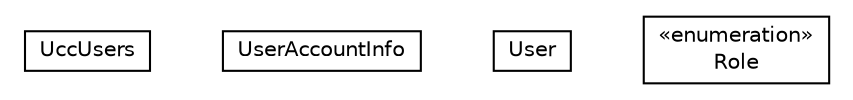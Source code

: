 #!/usr/local/bin/dot
#
# Class diagram 
# Generated by UMLGraph version R5_6-24-gf6e263 (http://www.umlgraph.org/)
#

digraph G {
	edge [fontname="Helvetica",fontsize=10,labelfontname="Helvetica",labelfontsize=10];
	node [fontname="Helvetica",fontsize=10,shape=plaintext];
	nodesep=0.25;
	ranksep=0.5;
	// org.universAAL.tools.ucc.startup.model.UccUsers
	c1416737 [label=<<table title="org.universAAL.tools.ucc.startup.model.UccUsers" border="0" cellborder="1" cellspacing="0" cellpadding="2" port="p" href="./UccUsers.html">
		<tr><td><table border="0" cellspacing="0" cellpadding="1">
<tr><td align="center" balign="center"> UccUsers </td></tr>
		</table></td></tr>
		</table>>, URL="./UccUsers.html", fontname="Helvetica", fontcolor="black", fontsize=10.0];
	// org.universAAL.tools.ucc.startup.model.UserAccountInfo
	c1416738 [label=<<table title="org.universAAL.tools.ucc.startup.model.UserAccountInfo" border="0" cellborder="1" cellspacing="0" cellpadding="2" port="p" href="./UserAccountInfo.html">
		<tr><td><table border="0" cellspacing="0" cellpadding="1">
<tr><td align="center" balign="center"> UserAccountInfo </td></tr>
		</table></td></tr>
		</table>>, URL="./UserAccountInfo.html", fontname="Helvetica", fontcolor="black", fontsize=10.0];
	// org.universAAL.tools.ucc.startup.model.User
	c1416739 [label=<<table title="org.universAAL.tools.ucc.startup.model.User" border="0" cellborder="1" cellspacing="0" cellpadding="2" port="p" href="./User.html">
		<tr><td><table border="0" cellspacing="0" cellpadding="1">
<tr><td align="center" balign="center"> User </td></tr>
		</table></td></tr>
		</table>>, URL="./User.html", fontname="Helvetica", fontcolor="black", fontsize=10.0];
	// org.universAAL.tools.ucc.startup.model.Role
	c1416740 [label=<<table title="org.universAAL.tools.ucc.startup.model.Role" border="0" cellborder="1" cellspacing="0" cellpadding="2" port="p" href="./Role.html">
		<tr><td><table border="0" cellspacing="0" cellpadding="1">
<tr><td align="center" balign="center"> &#171;enumeration&#187; </td></tr>
<tr><td align="center" balign="center"> Role </td></tr>
		</table></td></tr>
		</table>>, URL="./Role.html", fontname="Helvetica", fontcolor="black", fontsize=10.0];
}

